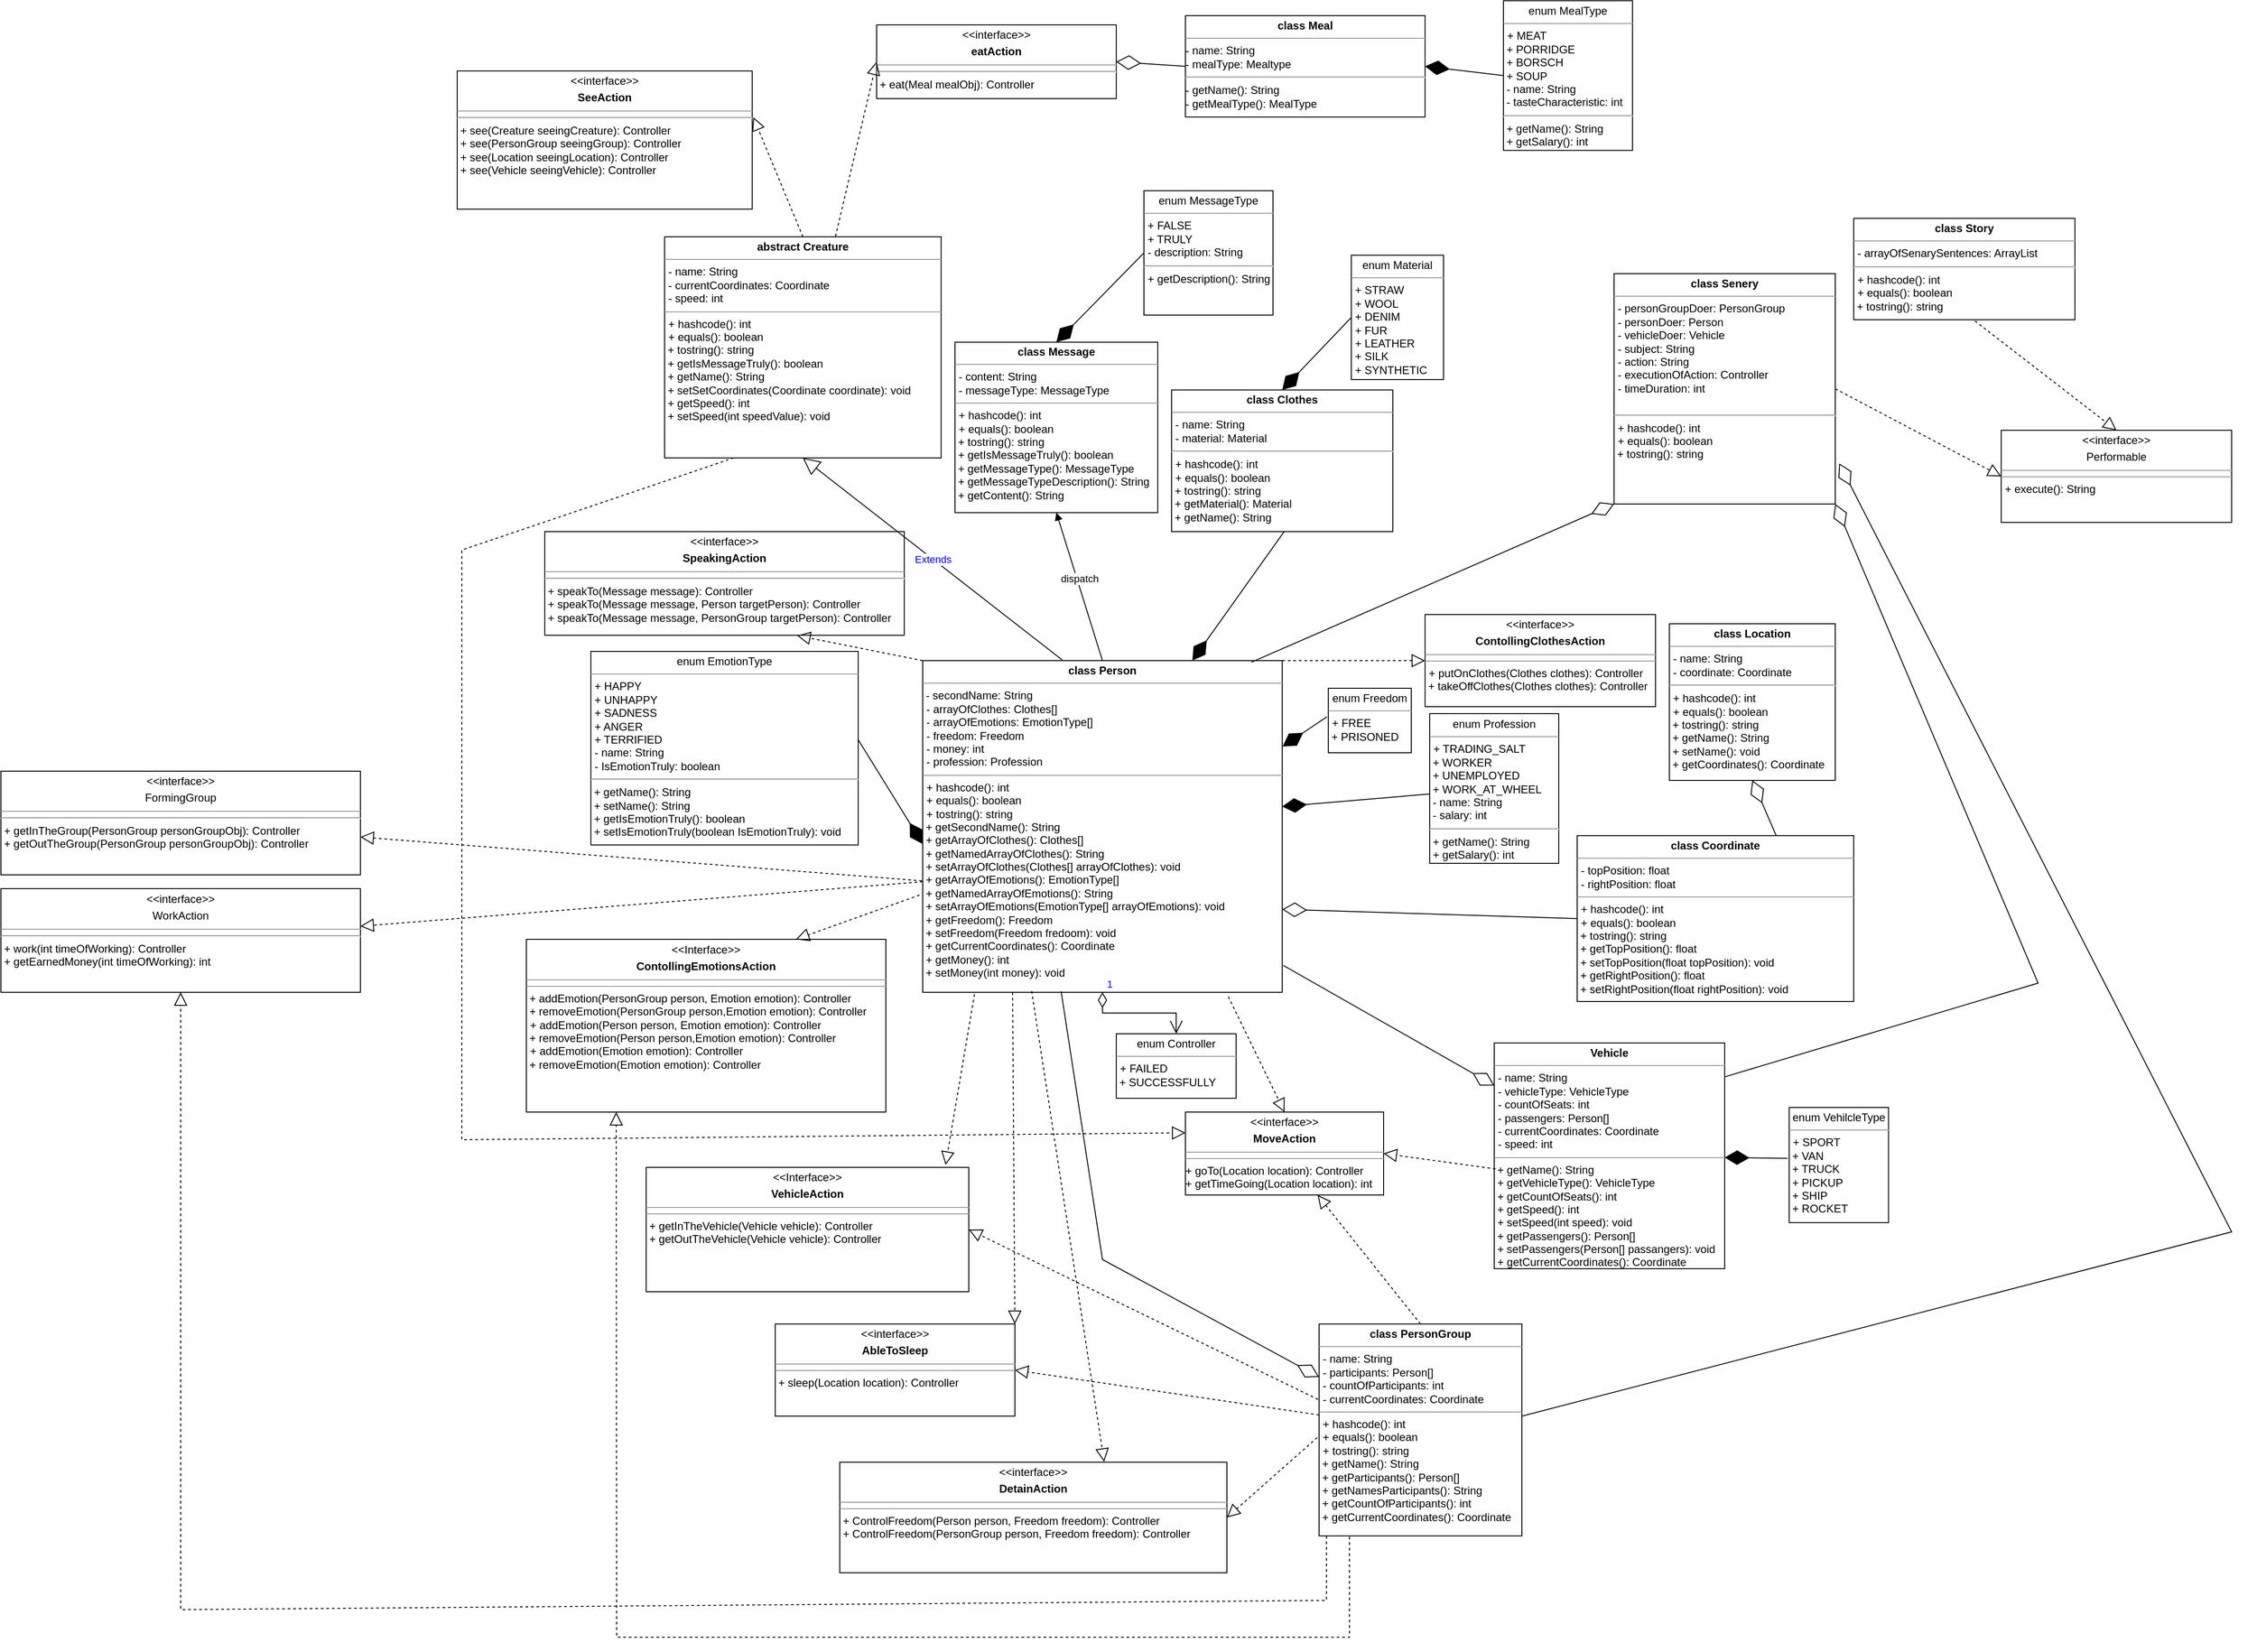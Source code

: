 <mxfile version="20.6.2" type="device"><diagram name="Page-1" id="c4acf3e9-155e-7222-9cf6-157b1a14988f"><mxGraphModel dx="4400" dy="3085" grid="1" gridSize="10" guides="1" tooltips="1" connect="1" arrows="1" fold="1" page="1" pageScale="1" pageWidth="850" pageHeight="1100" background="none" math="0" shadow="0"><root><mxCell id="0"/><mxCell id="1" parent="0"/><mxCell id="kQE-O4UI9oqW06MN7j-c-2" value="&lt;p style=&quot;margin:0px;margin-top:4px;text-align:center;&quot;&gt;&lt;b&gt;class Person&lt;/b&gt;&lt;/p&gt;&lt;hr size=&quot;1&quot;&gt;&amp;nbsp;- secondName: String&lt;p style=&quot;margin:0px;margin-left:4px;&quot;&gt;- arrayOfClothes: Clothes[]&lt;/p&gt;&lt;p style=&quot;margin:0px;margin-left:4px;&quot;&gt;- arrayOfEmotions: EmotionType[]&lt;/p&gt;&lt;p style=&quot;margin:0px;margin-left:4px;&quot;&gt;- freedom: Freedom&lt;/p&gt;&lt;p style=&quot;margin:0px;margin-left:4px;&quot;&gt;- money: int &lt;br&gt;&lt;/p&gt;&lt;p style=&quot;margin:0px;margin-left:4px;&quot;&gt;- profession: Profession&lt;br&gt;&lt;/p&gt;&lt;hr size=&quot;1&quot;&gt;&lt;p style=&quot;margin:0px;margin-left:4px;&quot;&gt;+ hashcode(): int&lt;/p&gt;&lt;p style=&quot;margin:0px;margin-left:4px;&quot;&gt;+ equals(): boolean&lt;/p&gt;&lt;p style=&quot;margin:0px;margin-left:4px;&quot;&gt;+ tostring(): string&lt;/p&gt;&lt;div&gt; &lt;/div&gt;&lt;div&gt;&lt;div&gt;&lt;div&gt;&lt;div&gt;&amp;nbsp;+ getSecondName(): String&lt;/div&gt;&lt;div&gt;&lt;div&gt;&lt;div&gt;&amp;nbsp;+ getArrayOfClothes(): Clothes[]&lt;/div&gt;&lt;div&gt;&lt;div&gt;&amp;nbsp;+ getNamedArrayOfClothes(): String&lt;br&gt;&lt;/div&gt;&lt;/div&gt;&lt;div&gt;&amp;nbsp;+ setArrayOfClothes(Clothes[] arrayOfClothes): void&lt;/div&gt;&lt;div&gt;&amp;nbsp;+ getArrayOfEmotions(): EmotionType[]&lt;/div&gt;&lt;div&gt;&amp;nbsp;+ getNamedArrayOfEmotions(): String&lt;div&gt;&amp;nbsp;+ setArrayOfEmotions(EmotionType[] arrayOfEmotions): void&lt;br&gt;&lt;div&gt;&amp;nbsp;+ getFreedom(): Freedom&lt;br&gt;&lt;div&gt;&amp;nbsp;+ setFreedom(Freedom fredoom): void&lt;/div&gt;&lt;div&gt;&amp;nbsp;+ getCurrentCoordinates(): Coordinate&lt;/div&gt;&lt;div&gt;&amp;nbsp;+ getMoney(): int&lt;/div&gt;&lt;div&gt;&amp;nbsp;+ setMoney(int money): void&lt;br&gt;&lt;/div&gt;&lt;/div&gt;&lt;/div&gt;&lt;/div&gt;&lt;/div&gt;&lt;/div&gt;&lt;/div&gt;&lt;/div&gt;&lt;/div&gt;&lt;p style=&quot;margin:0px;margin-left:4px;&quot;&gt;&lt;/p&gt;" style="verticalAlign=top;align=left;overflow=fill;fontSize=12;fontFamily=Helvetica;html=1;rounded=0;shadow=0;comic=0;labelBackgroundColor=none;strokeWidth=1;" parent="1" vertex="1"><mxGeometry x="170" y="110" width="390" height="360" as="geometry"/></mxCell><mxCell id="kQE-O4UI9oqW06MN7j-c-36" value="&lt;p style=&quot;margin:0px;margin-top:4px;text-align:center;&quot;&gt;&lt;b&gt;class Location&lt;/b&gt;&lt;br&gt;&lt;/p&gt;&lt;hr size=&quot;1&quot;&gt;&lt;p style=&quot;margin:0px;margin-left:4px;&quot;&gt;- name: String&lt;/p&gt;&lt;p style=&quot;margin:0px;margin-left:4px;&quot;&gt;- coordinate: Coordinate&lt;/p&gt;&lt;hr&gt;&lt;p style=&quot;margin:0px;margin-left:4px;&quot;&gt;+ hashcode(): int&lt;/p&gt;&lt;p style=&quot;margin:0px;margin-left:4px;&quot;&gt;+ equals(): boolean&lt;/p&gt;&lt;div&gt;&amp;nbsp;+ tostring(): string&lt;/div&gt;&lt;div&gt;&lt;div&gt;&amp;nbsp;+ getName(): String&lt;/div&gt;&lt;div&gt;&amp;nbsp;+ setName(): void&lt;br&gt;&lt;/div&gt;&lt;/div&gt;&lt;div&gt;&amp;nbsp;+ getCoordinates(): Coordinate&lt;br&gt;&lt;div&gt;&lt;br&gt;&lt;/div&gt;&lt;/div&gt;&lt;p style=&quot;margin:0px;margin-left:4px;&quot;&gt;&lt;/p&gt;" style="verticalAlign=top;align=left;overflow=fill;fontSize=12;fontFamily=Helvetica;html=1;rounded=0;shadow=0;comic=0;labelBackgroundColor=none;strokeWidth=1;" parent="1" vertex="1"><mxGeometry x="980" y="70" width="180" height="170" as="geometry"/></mxCell><mxCell id="kQE-O4UI9oqW06MN7j-c-38" value="&lt;p style=&quot;margin:0px;margin-top:4px;text-align:center;&quot;&gt;enum EmotionType&lt;br&gt;&lt;/p&gt;&lt;hr size=&quot;1&quot;&gt;&lt;p style=&quot;margin:0px;margin-left:4px;&quot;&gt;+ HAPPY&lt;/p&gt;&lt;p style=&quot;margin:0px;margin-left:4px;&quot;&gt;+ UNHAPPY&lt;/p&gt;&lt;p style=&quot;margin:0px;margin-left:4px;&quot;&gt;+ SADNESS&lt;/p&gt;&lt;p style=&quot;margin:0px;margin-left:4px;&quot;&gt;+ ANGER&lt;/p&gt;&lt;p style=&quot;margin:0px;margin-left:4px;&quot;&gt;+ TERRIFIED&lt;/p&gt;&lt;p style=&quot;margin:0px;margin-left:4px;&quot;&gt;- name: String&lt;/p&gt;&lt;p style=&quot;margin:0px;margin-left:4px;&quot;&gt;- IsEmotionTruly: boolean&lt;/p&gt;&lt;hr&gt;&amp;nbsp;+ getName(): String&lt;div&gt;&lt;div&gt;&amp;nbsp;+ setName(): String&lt;br&gt;&lt;/div&gt;&lt;/div&gt;&lt;div&gt;&lt;div&gt;&amp;nbsp;+ getIsEmotionTruly(): boolean&lt;div&gt;&lt;div&gt;&amp;nbsp;+ setIsEmotionTruly(boolean IsEmotionTruly): void&lt;/div&gt;&lt;/div&gt;&lt;/div&gt;&lt;/div&gt;&lt;p style=&quot;margin:0px;margin-left:4px;&quot;&gt;&lt;/p&gt;&lt;p style=&quot;margin:0px;margin-left:4px;&quot;&gt;&lt;/p&gt;" style="verticalAlign=top;align=left;overflow=fill;fontSize=12;fontFamily=Helvetica;html=1;rounded=0;shadow=0;comic=0;labelBackgroundColor=none;strokeWidth=1;" parent="1" vertex="1"><mxGeometry x="-190" y="100" width="290" height="210.1" as="geometry"/></mxCell><mxCell id="kQE-O4UI9oqW06MN7j-c-45" value="&lt;p style=&quot;margin:0px;margin-top:4px;text-align:center;&quot;&gt;&lt;b&gt;class Clothes&lt;/b&gt;&lt;br&gt;&lt;/p&gt;&lt;hr size=&quot;1&quot;&gt;&lt;p style=&quot;margin:0px;margin-left:4px;&quot;&gt;- name: String&lt;/p&gt;&lt;p style=&quot;margin:0px;margin-left:4px;&quot;&gt;- material: Material&lt;/p&gt;&lt;hr&gt;&lt;p style=&quot;margin:0px;margin-left:4px;&quot;&gt;+ hashcode(): int&lt;/p&gt;&lt;p style=&quot;margin:0px;margin-left:4px;&quot;&gt;+ equals(): boolean &lt;br&gt;&lt;/p&gt;&lt;div&gt;&amp;nbsp;+ tostring(): string&lt;/div&gt;&lt;div&gt;&amp;nbsp;+ getMaterial(): Material&lt;/div&gt;&lt;div&gt;&amp;nbsp;+ getName(): String&lt;/div&gt;&lt;div&gt;&lt;br&gt;&lt;/div&gt;&lt;div&gt;&lt;br&gt;&lt;/div&gt;&lt;p style=&quot;margin:0px;margin-left:4px;&quot;&gt;&lt;/p&gt;" style="verticalAlign=top;align=left;overflow=fill;fontSize=12;fontFamily=Helvetica;html=1;rounded=0;shadow=0;comic=0;labelBackgroundColor=none;strokeWidth=1;" parent="1" vertex="1"><mxGeometry x="440" y="-183.75" width="240" height="153.75" as="geometry"/></mxCell><mxCell id="kQE-O4UI9oqW06MN7j-c-46" value="&lt;p style=&quot;margin:0px;margin-top:4px;text-align:center;&quot;&gt;enum Material&lt;br&gt;&lt;/p&gt;&lt;hr size=&quot;1&quot;&gt;&lt;p style=&quot;margin:0px;margin-left:4px;&quot;&gt;+ STRAW&lt;br&gt;&lt;/p&gt;&lt;p style=&quot;margin:0px;margin-left:4px;&quot;&gt;+ WOOL&lt;/p&gt;&lt;p style=&quot;margin:0px;margin-left:4px;&quot;&gt;+ DENIM&lt;/p&gt;&lt;p style=&quot;margin:0px;margin-left:4px;&quot;&gt;+ FUR&lt;/p&gt;&lt;p style=&quot;margin:0px;margin-left:4px;&quot;&gt;+ LEATHER&lt;/p&gt;&lt;p style=&quot;margin:0px;margin-left:4px;&quot;&gt;+ SILK&lt;/p&gt;&lt;p style=&quot;margin:0px;margin-left:4px;&quot;&gt;+ SYNTHETIC&lt;br&gt;&lt;/p&gt;" style="verticalAlign=top;align=left;overflow=fill;fontSize=12;fontFamily=Helvetica;html=1;rounded=0;shadow=0;comic=0;labelBackgroundColor=none;strokeWidth=1;" parent="1" vertex="1"><mxGeometry x="635" y="-330" width="100" height="135" as="geometry"/></mxCell><mxCell id="-y0kQxp14m1pDxqQQuBd-3" value="&lt;p style=&quot;margin:0px;margin-top:4px;text-align:center;&quot;&gt;&amp;lt;&amp;lt;interface&amp;gt;&amp;gt;&lt;/p&gt;&lt;p style=&quot;margin:0px;margin-top:4px;text-align:center;&quot;&gt;&lt;b&gt;ContollingClothesAction&lt;/b&gt;&lt;br&gt;&lt;/p&gt;&lt;hr size=&quot;1&quot;&gt;&lt;hr size=&quot;1&quot;&gt;&lt;p style=&quot;margin:0px;margin-left:4px;&quot;&gt;+ putOnClothes(Clothes clothes): Controller&lt;/p&gt;&amp;nbsp;+ takeOffClothes(Clothes clothes): Controller&lt;p style=&quot;margin:0px;margin-left:4px;&quot;&gt;&lt;/p&gt;" style="verticalAlign=top;align=left;overflow=fill;fontSize=12;fontFamily=Helvetica;html=1;rounded=0;shadow=0;comic=0;labelBackgroundColor=none;strokeWidth=1;" parent="1" vertex="1"><mxGeometry x="715" y="60" width="250" height="100" as="geometry"/></mxCell><mxCell id="-y0kQxp14m1pDxqQQuBd-5" value="&lt;p style=&quot;margin:0px;margin-top:4px;text-align:center;&quot;&gt;&amp;lt;&amp;lt;Interface&amp;gt;&amp;gt;&lt;/p&gt;&lt;p style=&quot;margin:0px;margin-top:4px;text-align:center;&quot;&gt;&lt;b&gt;ContollingEmotionsAction&lt;/b&gt;&lt;br&gt;&lt;/p&gt;&lt;hr size=&quot;1&quot;&gt;&lt;hr size=&quot;1&quot;&gt;&lt;div&gt;&amp;nbsp;+ addEmotion(PersonGroup person, Emotion emotion): Controller&lt;/div&gt;&lt;div&gt;&amp;nbsp;+ removeEmotion(PersonGroup person,Emotion emotion): Controller&lt;/div&gt;&lt;p style=&quot;margin:0px;margin-left:4px;&quot;&gt;&lt;/p&gt;&lt;p style=&quot;margin:0px;margin-left:4px;&quot;&gt;+ addEmotion(Person person, Emotion emotion): Controller&lt;/p&gt;&lt;div&gt;&amp;nbsp;+ removeEmotion(Person person,Emotion emotion): Controller&lt;/div&gt;&lt;p style=&quot;margin:0px;margin-left:4px;&quot;&gt;&lt;/p&gt;&lt;p style=&quot;margin:0px;margin-left:4px;&quot;&gt;+ addEmotion(Emotion emotion): Controller&lt;/p&gt;&lt;div&gt;&amp;nbsp;+ removeEmotion(Emotion emotion): Controller&lt;/div&gt;&lt;p style=&quot;margin:0px;margin-left:4px;&quot;&gt;&lt;br&gt;&lt;/p&gt;" style="verticalAlign=top;align=left;overflow=fill;fontSize=12;fontFamily=Helvetica;html=1;rounded=0;shadow=0;comic=0;labelBackgroundColor=none;strokeWidth=1;" parent="1" vertex="1"><mxGeometry x="-260" y="412.5" width="390" height="187.5" as="geometry"/></mxCell><mxCell id="-y0kQxp14m1pDxqQQuBd-12" value="&lt;p style=&quot;margin:0px;margin-top:4px;text-align:center;&quot;&gt;&lt;b&gt;class Coordinate&lt;/b&gt;&lt;br&gt;&lt;/p&gt;&lt;hr size=&quot;1&quot;&gt;&lt;p style=&quot;margin:0px;margin-left:4px;&quot;&gt;- topPosition: float&lt;/p&gt;&lt;p style=&quot;margin:0px;margin-left:4px;&quot;&gt;- rightPosition: float&lt;br&gt;&lt;/p&gt;&lt;hr size=&quot;1&quot;&gt;&lt;div&gt;&lt;p style=&quot;margin:0px;margin-left:4px;&quot;&gt;+ hashcode(): int&lt;/p&gt;&lt;p style=&quot;margin:0px;margin-left:4px;&quot;&gt;+ equals(): boolean &lt;br&gt;&lt;/p&gt;&amp;nbsp;+ tostring(): string &lt;br&gt;&lt;/div&gt;&lt;div&gt;&amp;nbsp;+ getTopPosition(): float&lt;br&gt;&lt;div&gt;&amp;nbsp;+ setTopPosition(float topPosition): void&lt;/div&gt;&lt;div&gt;&amp;nbsp;+ getRightPosition(): float&lt;br&gt;&lt;div&gt;&amp;nbsp;+ setRightPosition(float rightPosition): void&lt;/div&gt;&lt;/div&gt;&lt;/div&gt;&lt;p style=&quot;margin:0px;margin-left:4px;&quot;&gt;&lt;/p&gt;&lt;p style=&quot;margin:0px;margin-left:4px;&quot;&gt;&lt;br&gt;&lt;/p&gt;" style="verticalAlign=top;align=left;overflow=fill;fontSize=12;fontFamily=Helvetica;html=1;rounded=0;shadow=0;comic=0;labelBackgroundColor=none;strokeWidth=1;" parent="1" vertex="1"><mxGeometry x="880" y="300" width="300" height="180" as="geometry"/></mxCell><mxCell id="-y0kQxp14m1pDxqQQuBd-14" value="" style="endArrow=diamondThin;endFill=0;endSize=24;html=1;rounded=0;entryX=0.5;entryY=1;entryDx=0;entryDy=0;exitX=0.72;exitY=0.001;exitDx=0;exitDy=0;exitPerimeter=0;" parent="1" source="-y0kQxp14m1pDxqQQuBd-12" target="kQE-O4UI9oqW06MN7j-c-36" edge="1"><mxGeometry width="160" relative="1" as="geometry"><mxPoint x="790" y="1060" as="sourcePoint"/><mxPoint x="750" y="890" as="targetPoint"/><Array as="points"/></mxGeometry></mxCell><mxCell id="-y0kQxp14m1pDxqQQuBd-17" value="" style="endArrow=diamondThin;endFill=1;endSize=24;html=1;rounded=0;entryX=0;entryY=0.553;entryDx=0;entryDy=0;entryPerimeter=0;exitX=0.999;exitY=0.454;exitDx=0;exitDy=0;exitPerimeter=0;" parent="1" source="kQE-O4UI9oqW06MN7j-c-38" target="kQE-O4UI9oqW06MN7j-c-2" edge="1"><mxGeometry width="160" relative="1" as="geometry"><mxPoint x="220" y="548" as="sourcePoint"/><mxPoint x="280" y="555" as="targetPoint"/><Array as="points"/></mxGeometry></mxCell><mxCell id="-y0kQxp14m1pDxqQQuBd-20" value="" style="endArrow=diamondThin;endFill=0;endSize=24;html=1;rounded=0;exitX=0;exitY=0.5;exitDx=0;exitDy=0;entryX=1;entryY=0.75;entryDx=0;entryDy=0;" parent="1" source="-y0kQxp14m1pDxqQQuBd-12" target="kQE-O4UI9oqW06MN7j-c-2" edge="1"><mxGeometry width="160" relative="1" as="geometry"><mxPoint x="810" y="1050" as="sourcePoint"/><mxPoint x="540" y="628" as="targetPoint"/><Array as="points"/></mxGeometry></mxCell><mxCell id="-y0kQxp14m1pDxqQQuBd-25" value="" style="endArrow=block;dashed=1;endFill=0;endSize=12;html=1;rounded=0;exitX=-0.009;exitY=0.707;exitDx=0;exitDy=0;entryX=0.75;entryY=0;entryDx=0;entryDy=0;exitPerimeter=0;" parent="1" source="kQE-O4UI9oqW06MN7j-c-2" target="-y0kQxp14m1pDxqQQuBd-5" edge="1"><mxGeometry width="160" relative="1" as="geometry"><mxPoint x="200" y="725" as="sourcePoint"/><mxPoint x="360" y="725" as="targetPoint"/></mxGeometry></mxCell><mxCell id="-y0kQxp14m1pDxqQQuBd-29" value="" style="endArrow=block;dashed=1;endFill=0;endSize=12;html=1;rounded=0;entryX=0;entryY=0.5;entryDx=0;entryDy=0;startArrow=none;exitX=1;exitY=0;exitDx=0;exitDy=0;" parent="1" source="kQE-O4UI9oqW06MN7j-c-2" target="-y0kQxp14m1pDxqQQuBd-3" edge="1"><mxGeometry width="160" relative="1" as="geometry"><mxPoint x="670" y="525.813" as="sourcePoint"/><mxPoint x="640" y="456" as="targetPoint"/></mxGeometry></mxCell><mxCell id="-y0kQxp14m1pDxqQQuBd-34" value="" style="endArrow=diamondThin;endFill=1;endSize=24;html=1;rounded=0;entryX=0.75;entryY=0;entryDx=0;entryDy=0;exitX=0.51;exitY=0.997;exitDx=0;exitDy=0;exitPerimeter=0;" parent="1" source="kQE-O4UI9oqW06MN7j-c-45" target="kQE-O4UI9oqW06MN7j-c-2" edge="1"><mxGeometry width="160" relative="1" as="geometry"><mxPoint x="421" y="65.005" as="sourcePoint"/><mxPoint x="481.98" y="89.171" as="targetPoint"/></mxGeometry></mxCell><mxCell id="-y0kQxp14m1pDxqQQuBd-45" value="&lt;p style=&quot;margin:0px;margin-top:4px;text-align:center;&quot;&gt;&lt;b&gt;class PersonGroup&lt;/b&gt;&lt;/p&gt;&lt;hr size=&quot;1&quot;&gt;&lt;p style=&quot;margin:0px;margin-left:4px;&quot;&gt;- name: String&lt;/p&gt;&lt;p style=&quot;margin:0px;margin-left:4px;&quot;&gt;- participants: Person[]&lt;/p&gt;&lt;p style=&quot;margin:0px;margin-left:4px;&quot;&gt;- countOfParticipants: int&lt;/p&gt;&lt;p style=&quot;margin:0px;margin-left:4px;&quot;&gt;- currentCoordinates: Coordinate&lt;/p&gt;&lt;p style=&quot;margin:0px;margin-left:4px;&quot;&gt;&lt;/p&gt;&lt;hr size=&quot;1&quot;&gt;&lt;p style=&quot;margin:0px;margin-left:4px;&quot;&gt;+ hashcode(): int&lt;/p&gt;&lt;p style=&quot;margin:0px;margin-left:4px;&quot;&gt;+ equals(): boolean&lt;/p&gt;&lt;p style=&quot;margin:0px;margin-left:4px;&quot;&gt;+ tostring(): string&lt;/p&gt;&lt;div&gt;&amp;nbsp;+ getName(): String&lt;/div&gt;&lt;div&gt;&lt;div&gt;&amp;nbsp;+ getParticipants(): Person[]&lt;/div&gt;&lt;div&gt;&amp;nbsp;+ getNamesParticipants(): String&lt;br&gt;&lt;/div&gt;&lt;/div&gt;&lt;div&gt;&amp;nbsp;+ getCountOfParticipants(): int&lt;br&gt;&lt;/div&gt;&lt;div&gt;&amp;nbsp;+ getCurrentCoordinates(): Coordinate&lt;br&gt;&lt;/div&gt;&lt;p style=&quot;margin:0px;margin-left:4px;&quot;&gt;&lt;/p&gt;" style="verticalAlign=top;align=left;overflow=fill;fontSize=12;fontFamily=Helvetica;html=1;rounded=0;shadow=0;comic=0;labelBackgroundColor=none;strokeWidth=1;" parent="1" vertex="1"><mxGeometry x="600" y="830" width="220" height="230" as="geometry"/></mxCell><mxCell id="-y0kQxp14m1pDxqQQuBd-66" value="&lt;p style=&quot;margin:0px;margin-top:4px;text-align:center;&quot;&gt;&amp;lt;&amp;lt;interface&amp;gt;&amp;gt;&lt;/p&gt;&lt;p style=&quot;margin:0px;margin-top:4px;text-align:center;&quot;&gt;&lt;b&gt;SpeakingAction&lt;/b&gt;&lt;br&gt;&lt;/p&gt;&lt;hr size=&quot;1&quot;&gt;&lt;hr&gt;&lt;div&gt;&amp;nbsp;+ speakTo(Message message): Controller&lt;br&gt;&lt;/div&gt;&lt;div&gt;&lt;div&gt;&amp;nbsp;+ speakTo(Message message, Person targetPerson): Controller&lt;/div&gt;&lt;div&gt;&lt;div&gt;&amp;nbsp;+ speakTo(Message message, PersonGroup targetPerson): Controller&lt;/div&gt;&lt;/div&gt;&lt;/div&gt;&lt;div&gt;&amp;nbsp;&lt;/div&gt;" style="verticalAlign=top;align=left;overflow=fill;fontSize=12;fontFamily=Helvetica;html=1;rounded=0;shadow=0;comic=0;labelBackgroundColor=none;strokeWidth=1;" parent="1" vertex="1"><mxGeometry x="-240" y="-30" width="390" height="112.5" as="geometry"/></mxCell><mxCell id="-y0kQxp14m1pDxqQQuBd-67" value="&lt;p style=&quot;margin:0px;margin-top:4px;text-align:center;&quot;&gt;&lt;b&gt;class Message&lt;/b&gt;&lt;br&gt;&lt;/p&gt;&lt;hr size=&quot;1&quot;&gt;&lt;p style=&quot;margin:0px;margin-left:4px;&quot;&gt;- content: String&lt;br&gt;&lt;/p&gt;&lt;p style=&quot;margin:0px;margin-left:4px;&quot;&gt;- messageType: MessageType&lt;/p&gt;&lt;hr size=&quot;1&quot;&gt;&lt;div&gt;&lt;p style=&quot;margin:0px;margin-left:4px;&quot;&gt;+ hashcode(): int&lt;/p&gt;&lt;p style=&quot;margin:0px;margin-left:4px;&quot;&gt;+ equals(): boolean&lt;/p&gt;&amp;nbsp;+ tostring(): string&lt;/div&gt;&lt;div&gt;&amp;nbsp;+ getIsMessageTruly(): boolean&lt;/div&gt;&lt;div&gt;&lt;div&gt;&amp;nbsp;+ getMessageType(): MessageType&lt;/div&gt;&lt;div&gt;&amp;nbsp;+ getMessageTypeDescription(): String&lt;br&gt;&lt;/div&gt;&lt;/div&gt;&lt;div&gt;&amp;nbsp;+ getContent(): String&lt;/div&gt;&lt;p style=&quot;margin:0px;margin-left:4px;&quot;&gt;&lt;/p&gt;&lt;p style=&quot;margin:0px;margin-left:4px;&quot;&gt;&lt;br&gt;&lt;/p&gt;" style="verticalAlign=top;align=left;overflow=fill;fontSize=12;fontFamily=Helvetica;html=1;rounded=0;shadow=0;comic=0;labelBackgroundColor=none;strokeWidth=1;" parent="1" vertex="1"><mxGeometry x="205" y="-235.62" width="220" height="185" as="geometry"/></mxCell><mxCell id="-y0kQxp14m1pDxqQQuBd-69" value="" style="endArrow=block;dashed=1;endFill=0;endSize=12;html=1;rounded=0;entryX=0.702;entryY=1.003;entryDx=0;entryDy=0;startArrow=none;exitX=0;exitY=0;exitDx=0;exitDy=0;entryPerimeter=0;" parent="1" source="kQE-O4UI9oqW06MN7j-c-2" target="-y0kQxp14m1pDxqQQuBd-66" edge="1"><mxGeometry width="160" relative="1" as="geometry"><mxPoint x="313.23" y="84.116" as="sourcePoint"/><mxPoint x="488.62" y="106.37" as="targetPoint"/></mxGeometry></mxCell><mxCell id="-y0kQxp14m1pDxqQQuBd-70" value="&lt;p style=&quot;margin:0px;margin-top:4px;text-align:center;&quot;&gt;&amp;lt;&amp;lt;interface&amp;gt;&amp;gt;&lt;/p&gt;&lt;p style=&quot;margin:0px;margin-top:4px;text-align:center;&quot;&gt;&lt;b&gt;MoveAction&lt;/b&gt;&lt;br&gt;&lt;/p&gt;&lt;hr size=&quot;1&quot;&gt;&lt;hr size=&quot;1&quot;&gt;&lt;div&gt;+ goTo(Location location): Controller&lt;/div&gt;&lt;div&gt;+ getTimeGoing(Location location): int&lt;br&gt;&lt;/div&gt;" style="verticalAlign=top;align=left;overflow=fill;fontSize=12;fontFamily=Helvetica;html=1;rounded=0;shadow=0;comic=0;labelBackgroundColor=none;strokeWidth=1;" parent="1" vertex="1"><mxGeometry x="455" y="600" width="215" height="90" as="geometry"/></mxCell><mxCell id="-y0kQxp14m1pDxqQQuBd-71" value="" style="endArrow=block;dashed=1;endFill=0;endSize=12;html=1;rounded=0;startArrow=none;entryX=0.5;entryY=0;entryDx=0;entryDy=0;exitX=0.85;exitY=1.013;exitDx=0;exitDy=0;exitPerimeter=0;" parent="1" source="kQE-O4UI9oqW06MN7j-c-2" target="-y0kQxp14m1pDxqQQuBd-70" edge="1"><mxGeometry width="160" relative="1" as="geometry"><mxPoint x="499" y="651" as="sourcePoint"/><mxPoint x="480" y="655.1" as="targetPoint"/></mxGeometry></mxCell><mxCell id="-y0kQxp14m1pDxqQQuBd-73" value="dispatch" style="html=1;verticalAlign=bottom;endArrow=block;rounded=0;fontColor=#000000;exitX=0.5;exitY=0;exitDx=0;exitDy=0;entryX=0.5;entryY=1;entryDx=0;entryDy=0;" parent="1" source="kQE-O4UI9oqW06MN7j-c-2" target="-y0kQxp14m1pDxqQQuBd-67" edge="1"><mxGeometry width="80" relative="1" as="geometry"><mxPoint x="411.51" y="82.01" as="sourcePoint"/><mxPoint x="350" y="-120" as="targetPoint"/></mxGeometry></mxCell><mxCell id="-y0kQxp14m1pDxqQQuBd-74" value="&lt;p style=&quot;margin:0px;margin-top:4px;text-align:center;&quot;&gt;&amp;lt;&amp;lt;interface&amp;gt;&amp;gt;&lt;/p&gt;&lt;p style=&quot;margin:0px;margin-top:4px;text-align:center;&quot;&gt;&lt;b&gt;AbleToSleep&lt;/b&gt;&lt;br&gt;&lt;/p&gt;&lt;hr size=&quot;1&quot;&gt;&lt;hr size=&quot;1&quot;&gt;&amp;nbsp;+ sleep(Location location): Controller&lt;br&gt;&lt;p style=&quot;margin:0px;margin-left:4px;&quot;&gt;&lt;/p&gt;" style="verticalAlign=top;align=left;overflow=fill;fontSize=12;fontFamily=Helvetica;html=1;rounded=0;shadow=0;comic=0;labelBackgroundColor=none;strokeWidth=1;" parent="1" vertex="1"><mxGeometry x="10" y="830" width="260" height="100" as="geometry"/></mxCell><mxCell id="-y0kQxp14m1pDxqQQuBd-75" value="" style="endArrow=block;dashed=1;endFill=0;endSize=12;html=1;rounded=0;startArrow=none;exitX=0.25;exitY=1;exitDx=0;exitDy=0;entryX=1;entryY=0;entryDx=0;entryDy=0;" parent="1" source="kQE-O4UI9oqW06MN7j-c-2" target="-y0kQxp14m1pDxqQQuBd-74" edge="1"><mxGeometry width="160" relative="1" as="geometry"><mxPoint x="340" y="650" as="sourcePoint"/><mxPoint x="341" y="749" as="targetPoint"/></mxGeometry></mxCell><mxCell id="-y0kQxp14m1pDxqQQuBd-77" value="" style="endArrow=block;dashed=1;endFill=0;endSize=12;html=1;rounded=0;startArrow=none;exitX=0.5;exitY=0;exitDx=0;exitDy=0;" parent="1" source="-y0kQxp14m1pDxqQQuBd-45" target="-y0kQxp14m1pDxqQQuBd-70" edge="1"><mxGeometry width="160" relative="1" as="geometry"><mxPoint x="757.5" y="886.396" as="sourcePoint"/><mxPoint x="500" y="850" as="targetPoint"/></mxGeometry></mxCell><mxCell id="-y0kQxp14m1pDxqQQuBd-79" value="&lt;p style=&quot;margin:0px;margin-top:4px;text-align:center;&quot;&gt;&amp;lt;&amp;lt;interface&amp;gt;&amp;gt;&lt;/p&gt;&lt;p style=&quot;margin:0px;margin-top:4px;text-align:center;&quot;&gt;&lt;b&gt;DetainAction&lt;span style=&quot;&quot;&gt;&#9;&lt;/span&gt;&lt;/b&gt;&lt;br&gt;&lt;/p&gt;&lt;hr size=&quot;1&quot;&gt;&lt;hr size=&quot;1&quot;&gt;&lt;div&gt;&amp;nbsp;+ ControlFreedom(Person person, Freedom freedom): Controller&lt;/div&gt;&lt;div&gt;&amp;nbsp;+ ControlFreedom(PersonGroup person, Freedom freedom): Controller&lt;/div&gt;&lt;br&gt;&lt;p style=&quot;margin:0px;margin-left:4px;&quot;&gt;&lt;/p&gt;" style="verticalAlign=top;align=left;overflow=fill;fontSize=12;fontFamily=Helvetica;html=1;rounded=0;shadow=0;comic=0;labelBackgroundColor=none;strokeWidth=1;" parent="1" vertex="1"><mxGeometry x="80" y="980" width="420" height="120" as="geometry"/></mxCell><mxCell id="-y0kQxp14m1pDxqQQuBd-80" value="" style="endArrow=block;dashed=1;endFill=0;endSize=12;html=1;rounded=0;startArrow=none;entryX=1;entryY=0.5;entryDx=0;entryDy=0;exitX=-0.009;exitY=0.536;exitDx=0;exitDy=0;exitPerimeter=0;" parent="1" source="-y0kQxp14m1pDxqQQuBd-45" target="-y0kQxp14m1pDxqQQuBd-79" edge="1"><mxGeometry width="160" relative="1" as="geometry"><mxPoint x="657.5" y="996.396" as="sourcePoint"/><mxPoint x="400" y="960" as="targetPoint"/></mxGeometry></mxCell><mxCell id="-y0kQxp14m1pDxqQQuBd-81" value="&lt;p style=&quot;margin:0px;margin-top:4px;text-align:center;&quot;&gt;enum Freedom&lt;br&gt;&lt;/p&gt;&lt;hr size=&quot;1&quot;&gt;&lt;p style=&quot;margin:0px;margin-left:4px;&quot;&gt;+ FREE&lt;br&gt;&lt;/p&gt;&amp;nbsp;+ PRISONED" style="verticalAlign=top;align=left;overflow=fill;fontSize=12;fontFamily=Helvetica;html=1;rounded=0;shadow=0;comic=0;labelBackgroundColor=none;strokeWidth=1;" parent="1" vertex="1"><mxGeometry x="610" y="140" width="90" height="70" as="geometry"/></mxCell><mxCell id="-y0kQxp14m1pDxqQQuBd-82" value="" style="endArrow=diamondThin;endFill=1;endSize=24;html=1;rounded=0;entryX=1.001;entryY=0.259;entryDx=0;entryDy=0;entryPerimeter=0;exitX=-0.016;exitY=0.442;exitDx=0;exitDy=0;exitPerimeter=0;" parent="1" source="-y0kQxp14m1pDxqQQuBd-81" target="kQE-O4UI9oqW06MN7j-c-2" edge="1"><mxGeometry width="160" relative="1" as="geometry"><mxPoint x="232.04" y="549.755" as="sourcePoint"/><mxPoint x="279.19" y="554.08" as="targetPoint"/><Array as="points"/></mxGeometry></mxCell><mxCell id="-y0kQxp14m1pDxqQQuBd-83" value="" style="endArrow=block;dashed=1;endFill=0;endSize=12;html=1;rounded=0;startArrow=none;entryX=1;entryY=0.5;entryDx=0;entryDy=0;" parent="1" source="-y0kQxp14m1pDxqQQuBd-45" target="-y0kQxp14m1pDxqQQuBd-74" edge="1"><mxGeometry width="160" relative="1" as="geometry"><mxPoint x="435.767" y="889.998" as="sourcePoint"/><mxPoint x="380.0" y="914.22" as="targetPoint"/></mxGeometry></mxCell><mxCell id="-y0kQxp14m1pDxqQQuBd-97" value="&lt;p style=&quot;margin:0px;margin-top:4px;text-align:center;&quot;&gt;&lt;b&gt; Vehicle&lt;/b&gt;&lt;/p&gt;&lt;hr size=&quot;1&quot;&gt;&lt;p style=&quot;margin:0px;margin-left:4px;&quot;&gt;- name: String&lt;/p&gt;&lt;p style=&quot;margin:0px;margin-left:4px;&quot;&gt;- vehicleType: VehicleType&lt;/p&gt;&lt;p style=&quot;margin:0px;margin-left:4px;&quot;&gt;- countOfSeats: int&lt;/p&gt;&lt;p style=&quot;margin:0px;margin-left:4px;&quot;&gt;- passengers: Person[]&lt;/p&gt;&lt;p style=&quot;margin:0px;margin-left:4px;&quot;&gt;- currentCoordinates: Coordinate&lt;br&gt;&lt;/p&gt;&lt;p style=&quot;margin:0px;margin-left:4px;&quot;&gt;- speed: int&lt;/p&gt;&lt;p style=&quot;margin:0px;margin-left:4px;&quot;&gt;&lt;/p&gt;&lt;hr size=&quot;1&quot;&gt;&lt;div&gt;&lt;div&gt;&amp;nbsp;+ getName(): String&lt;/div&gt;&lt;div&gt;&amp;nbsp;+ getVehicleType(): VehicleType&lt;br&gt;&lt;div&gt;&amp;nbsp;+ getCountOfSeats(): int&lt;br&gt;&lt;div&gt;&amp;nbsp;+ getSpeed(): int&lt;br&gt;&lt;div&gt;&amp;nbsp;+ setSpeed(int speed): void&lt;/div&gt;&lt;/div&gt;&lt;/div&gt;&lt;/div&gt;&lt;div&gt;&amp;nbsp;+ getPassengers(): Person[]&lt;/div&gt;&lt;div&gt;&amp;nbsp;+ setPassengers(Person[] passangers): void&lt;br&gt;&lt;div&gt;&amp;nbsp;+ getCurrentCoordinates(): Coordinate&lt;br&gt;&lt;/div&gt;&lt;/div&gt;&lt;/div&gt;&lt;p style=&quot;margin:0px;margin-left:4px;&quot;&gt;&lt;/p&gt;&lt;p style=&quot;margin:0px;margin-left:4px;&quot;&gt;&lt;br&gt;&lt;/p&gt;" style="verticalAlign=top;align=left;overflow=fill;fontSize=12;fontFamily=Helvetica;html=1;rounded=0;shadow=0;comic=0;labelBackgroundColor=none;strokeWidth=1;" parent="1" vertex="1"><mxGeometry x="790" y="525" width="250" height="245" as="geometry"/></mxCell><mxCell id="-y0kQxp14m1pDxqQQuBd-98" value="&lt;p style=&quot;margin:0px;margin-top:4px;text-align:center;&quot;&gt;enum VehilcleType&lt;br&gt;&lt;/p&gt;&lt;hr size=&quot;1&quot;&gt;&lt;p style=&quot;margin:0px;margin-left:4px;&quot;&gt;+ SPORT&lt;br&gt;&lt;/p&gt;&lt;div&gt;&amp;nbsp;+ VAN&lt;/div&gt;&lt;div&gt;&amp;nbsp;+ TRUCK&lt;/div&gt;&lt;div&gt;&amp;nbsp;+ PICKUP&lt;/div&gt;&lt;div&gt;&amp;nbsp;+ SHIP&lt;/div&gt;&lt;div&gt;&amp;nbsp;+ ROCKET&lt;br&gt;&lt;/div&gt;" style="verticalAlign=top;align=left;overflow=fill;fontSize=12;fontFamily=Helvetica;html=1;rounded=0;shadow=0;comic=0;labelBackgroundColor=none;strokeWidth=1;" parent="1" vertex="1"><mxGeometry x="1110" y="595" width="107.77" height="125" as="geometry"/></mxCell><mxCell id="-y0kQxp14m1pDxqQQuBd-99" value="" style="endArrow=diamondThin;endFill=1;endSize=24;html=1;rounded=0;exitX=-0.016;exitY=0.442;exitDx=0;exitDy=0;exitPerimeter=0;" parent="1" source="-y0kQxp14m1pDxqQQuBd-98" target="-y0kQxp14m1pDxqQQuBd-97" edge="1"><mxGeometry width="160" relative="1" as="geometry"><mxPoint x="804.27" y="877.005" as="sourcePoint"/><mxPoint x="1130" y="890" as="targetPoint"/><Array as="points"/></mxGeometry></mxCell><mxCell id="-y0kQxp14m1pDxqQQuBd-102" value="" style="endArrow=block;dashed=1;endFill=0;endSize=12;html=1;rounded=0;startArrow=none;exitX=0.006;exitY=0.558;exitDx=0;exitDy=0;exitPerimeter=0;entryX=1;entryY=0.5;entryDx=0;entryDy=0;" parent="1" source="-y0kQxp14m1pDxqQQuBd-97" target="-y0kQxp14m1pDxqQQuBd-70" edge="1"><mxGeometry width="160" relative="1" as="geometry"><mxPoint x="850.5" y="926.16" as="sourcePoint"/><mxPoint x="750" y="899.999" as="targetPoint"/></mxGeometry></mxCell><mxCell id="-y0kQxp14m1pDxqQQuBd-111" value="" style="endArrow=block;dashed=1;endFill=0;endSize=12;html=1;rounded=0;startArrow=none;entryX=0.683;entryY=-0.004;entryDx=0;entryDy=0;entryPerimeter=0;exitX=0.303;exitY=0.996;exitDx=0;exitDy=0;exitPerimeter=0;" parent="1" source="kQE-O4UI9oqW06MN7j-c-2" target="-y0kQxp14m1pDxqQQuBd-79" edge="1"><mxGeometry width="160" relative="1" as="geometry"><mxPoint x="357.5" y="682.5" as="sourcePoint"/><mxPoint x="341.12" y="917.2" as="targetPoint"/></mxGeometry></mxCell><mxCell id="-y0kQxp14m1pDxqQQuBd-112" value="" style="endArrow=diamondThin;endFill=1;endSize=24;html=1;rounded=0;exitX=0;exitY=0.5;exitDx=0;exitDy=0;entryX=0.5;entryY=0;entryDx=0;entryDy=0;" parent="1" source="kQE-O4UI9oqW06MN7j-c-46" target="kQE-O4UI9oqW06MN7j-c-45" edge="1"><mxGeometry width="160" relative="1" as="geometry"><mxPoint x="730.02" y="-160.0" as="sourcePoint"/><mxPoint x="600" y="-111" as="targetPoint"/></mxGeometry></mxCell><mxCell id="-y0kQxp14m1pDxqQQuBd-117" value="&lt;p style=&quot;margin:0px;margin-top:4px;text-align:center;&quot;&gt;&amp;lt;&amp;lt;Interface&amp;gt;&amp;gt;&lt;/p&gt;&lt;p style=&quot;margin:0px;margin-top:4px;text-align:center;&quot;&gt;&lt;b&gt;VehicleAction&lt;/b&gt;&lt;br&gt;&lt;/p&gt;&lt;hr size=&quot;1&quot;&gt;&lt;hr size=&quot;1&quot;&gt;&lt;div&gt;&amp;nbsp;+ getInTheVehicle(Vehicle vehicle): Controller&lt;/div&gt;&lt;div&gt;&amp;nbsp;+ getOutTheVehicle(Vehicle vehicle): Controller&lt;br&gt;&lt;/div&gt;&lt;p style=&quot;margin:0px;margin-left:4px;&quot;&gt;&lt;/p&gt;&lt;p style=&quot;margin:0px;margin-left:4px;&quot;&gt;&lt;br&gt;&lt;/p&gt;" style="verticalAlign=top;align=left;overflow=fill;fontSize=12;fontFamily=Helvetica;html=1;rounded=0;shadow=0;comic=0;labelBackgroundColor=none;strokeWidth=1;" parent="1" vertex="1"><mxGeometry x="-130" y="660" width="350" height="135" as="geometry"/></mxCell><mxCell id="-y0kQxp14m1pDxqQQuBd-118" value="" style="endArrow=block;dashed=1;endFill=0;endSize=12;html=1;rounded=0;startArrow=none;exitX=0.144;exitY=1.006;exitDx=0;exitDy=0;exitPerimeter=0;entryX=0.928;entryY=-0.02;entryDx=0;entryDy=0;entryPerimeter=0;" parent="1" source="kQE-O4UI9oqW06MN7j-c-2" target="-y0kQxp14m1pDxqQQuBd-117" edge="1"><mxGeometry width="160" relative="1" as="geometry"><mxPoint x="137.5" y="240" as="sourcePoint"/><mxPoint x="140" y="670" as="targetPoint"/></mxGeometry></mxCell><mxCell id="-y0kQxp14m1pDxqQQuBd-121" value="&lt;p style=&quot;margin:0px;margin-top:4px;text-align:center;&quot;&gt;&lt;b&gt;abstract Creature&lt;/b&gt;&lt;br&gt;&lt;/p&gt;&lt;hr size=&quot;1&quot;&gt;&lt;p style=&quot;margin:0px;margin-left:4px;&quot;&gt;- name: String&lt;/p&gt;&lt;p style=&quot;margin:0px;margin-left:4px;&quot;&gt;- currentCoordinates: Coordinate&lt;/p&gt;&lt;p style=&quot;margin:0px;margin-left:4px;&quot;&gt;- speed: int&lt;span style=&quot;&quot;&gt;&#9;&lt;/span&gt;&lt;/p&gt;&lt;p style=&quot;margin:0px;margin-left:4px;&quot;&gt;&lt;/p&gt;&lt;hr size=&quot;1&quot;&gt;&lt;div&gt;&lt;p style=&quot;margin:0px;margin-left:4px;&quot;&gt;+ hashcode(): int&lt;/p&gt;&lt;p style=&quot;margin:0px;margin-left:4px;&quot;&gt;+ equals(): boolean&lt;/p&gt;&amp;nbsp;+ tostring(): string&lt;/div&gt;&lt;div&gt;&amp;nbsp;+ getIsMessageTruly(): boolean&lt;/div&gt;&lt;div&gt;&amp;nbsp;+ getName(): String&lt;/div&gt;&lt;div&gt;&amp;nbsp;+ setSetCoordinates(Coordinate coordinate): void&lt;/div&gt;&lt;p style=&quot;margin:0px;margin-left:4px;&quot;&gt;&lt;/p&gt;&lt;div&gt;&amp;nbsp;+ getSpeed(): int&lt;/div&gt;&lt;div&gt;&lt;div&gt;&amp;nbsp;+ setSpeed(int speedValue): void&lt;/div&gt;&lt;p style=&quot;margin:0px;margin-left:4px;&quot;&gt;&lt;/p&gt;&lt;/div&gt;&lt;p style=&quot;margin:0px;margin-left:4px;&quot;&gt;&lt;/p&gt;" style="verticalAlign=top;align=left;overflow=fill;fontSize=12;fontFamily=Helvetica;html=1;rounded=0;shadow=0;comic=0;labelBackgroundColor=none;strokeWidth=1;" parent="1" vertex="1"><mxGeometry x="-110" y="-350" width="300" height="240" as="geometry"/></mxCell><mxCell id="-y0kQxp14m1pDxqQQuBd-122" value="&lt;p style=&quot;margin:0px;margin-top:4px;text-align:center;&quot;&gt;&amp;lt;&amp;lt;interface&amp;gt;&amp;gt;&lt;/p&gt;&lt;p style=&quot;margin:0px;margin-top:4px;text-align:center;&quot;&gt;&lt;b&gt;SeeAction&lt;/b&gt;&lt;br&gt;&lt;/p&gt;&lt;hr size=&quot;1&quot;&gt;&lt;hr&gt;&lt;div&gt;&amp;nbsp;+ see(Creature seeingCreature): Controller&lt;/div&gt;&lt;div&gt;&amp;nbsp;+ see(PersonGroup seeingGroup): Controller&lt;/div&gt;&lt;div&gt;&lt;div&gt;&amp;nbsp;+ see(Location seeingLocation): Controller&lt;/div&gt;&amp;nbsp;+ see(Vehicle seeingVehicle): Controller&lt;/div&gt;" style="verticalAlign=top;align=left;overflow=fill;fontSize=12;fontFamily=Helvetica;html=1;rounded=0;shadow=0;comic=0;labelBackgroundColor=none;strokeWidth=1;" parent="1" vertex="1"><mxGeometry x="-335" y="-530" width="320" height="150" as="geometry"/></mxCell><mxCell id="-y0kQxp14m1pDxqQQuBd-124" value="" style="endArrow=block;dashed=1;endFill=0;endSize=12;html=1;rounded=0;entryX=1.004;entryY=0.335;entryDx=0;entryDy=0;startArrow=none;exitX=0.5;exitY=0;exitDx=0;exitDy=0;entryPerimeter=0;" parent="1" source="-y0kQxp14m1pDxqQQuBd-121" target="-y0kQxp14m1pDxqQQuBd-122" edge="1"><mxGeometry width="160" relative="1" as="geometry"><mxPoint x="310" y="-242.5" as="sourcePoint"/><mxPoint x="-80" y="-370" as="targetPoint"/></mxGeometry></mxCell><mxCell id="-y0kQxp14m1pDxqQQuBd-125" value="Extends" style="endArrow=block;endSize=16;endFill=0;html=1;rounded=0;fontColor=#0000FF;entryX=0.5;entryY=1;entryDx=0;entryDy=0;exitX=0.388;exitY=-0.002;exitDx=0;exitDy=0;exitPerimeter=0;" parent="1" source="kQE-O4UI9oqW06MN7j-c-2" target="-y0kQxp14m1pDxqQQuBd-121" edge="1"><mxGeometry width="160" relative="1" as="geometry"><mxPoint x="340" y="30" as="sourcePoint"/><mxPoint x="500" y="30" as="targetPoint"/></mxGeometry></mxCell><mxCell id="-y0kQxp14m1pDxqQQuBd-126" value="&lt;p style=&quot;margin:0px;margin-top:4px;text-align:center;&quot;&gt;enum MessageType&lt;br&gt;&lt;/p&gt;&lt;hr size=&quot;1&quot;&gt;&lt;p style=&quot;margin:0px;margin-left:4px;&quot;&gt;+ FALSE&lt;br&gt;&lt;/p&gt;&lt;p style=&quot;margin:0px;margin-left:4px;&quot;&gt;+ TRULY&lt;/p&gt;&lt;p style=&quot;margin:0px;margin-left:4px;&quot;&gt;- description: String&lt;/p&gt;&lt;hr&gt;&lt;p style=&quot;margin:0px;margin-left:4px;&quot;&gt;+ getDescription(): String&lt;br&gt;&lt;/p&gt;" style="verticalAlign=top;align=left;overflow=fill;fontSize=12;fontFamily=Helvetica;html=1;rounded=0;shadow=0;comic=0;labelBackgroundColor=none;strokeWidth=1;" parent="1" vertex="1"><mxGeometry x="410" y="-400" width="140" height="135" as="geometry"/></mxCell><mxCell id="-y0kQxp14m1pDxqQQuBd-127" value="" style="endArrow=diamondThin;endFill=1;endSize=24;html=1;rounded=0;exitX=0;exitY=0.5;exitDx=0;exitDy=0;entryX=0.5;entryY=0;entryDx=0;entryDy=0;" parent="1" source="-y0kQxp14m1pDxqQQuBd-126" target="-y0kQxp14m1pDxqQQuBd-67" edge="1"><mxGeometry width="160" relative="1" as="geometry"><mxPoint x="575.02" y="-340.0" as="sourcePoint"/><mxPoint x="390" y="-400" as="targetPoint"/></mxGeometry></mxCell><mxCell id="-y0kQxp14m1pDxqQQuBd-128" value="&lt;p style=&quot;margin:0px;margin-top:4px;text-align:center;&quot;&gt;enum Controller&lt;br&gt;&lt;/p&gt;&lt;hr size=&quot;1&quot;&gt;&lt;p style=&quot;margin:0px;margin-left:4px;&quot;&gt;+ FAILED&lt;br&gt;&lt;/p&gt;&amp;nbsp;+ SUCCESSFULLY" style="verticalAlign=top;align=left;overflow=fill;fontSize=12;fontFamily=Helvetica;html=1;rounded=0;shadow=0;comic=0;labelBackgroundColor=none;strokeWidth=1;" parent="1" vertex="1"><mxGeometry x="380" y="515" width="130" height="70" as="geometry"/></mxCell><mxCell id="-y0kQxp14m1pDxqQQuBd-129" value="1" style="endArrow=open;html=1;endSize=12;startArrow=diamondThin;startSize=14;startFill=0;edgeStyle=orthogonalEdgeStyle;align=left;verticalAlign=bottom;rounded=0;fontColor=#0000FF;exitX=0.5;exitY=1;exitDx=0;exitDy=0;" parent="1" source="kQE-O4UI9oqW06MN7j-c-2" target="-y0kQxp14m1pDxqQQuBd-128" edge="1"><mxGeometry x="-1" y="3" relative="1" as="geometry"><mxPoint x="-10" y="710" as="sourcePoint"/><mxPoint x="150" y="710" as="targetPoint"/></mxGeometry></mxCell><mxCell id="-y0kQxp14m1pDxqQQuBd-130" value="" style="endArrow=block;dashed=1;endFill=0;endSize=12;html=1;rounded=0;startArrow=none;exitX=0.25;exitY=1;exitDx=0;exitDy=0;entryX=0;entryY=0.25;entryDx=0;entryDy=0;" parent="1" source="-y0kQxp14m1pDxqQQuBd-121" target="-y0kQxp14m1pDxqQQuBd-70" edge="1"><mxGeometry width="160" relative="1" as="geometry"><mxPoint x="50.0" y="-340" as="sourcePoint"/><mxPoint x="130" y="140" as="targetPoint"/><Array as="points"><mxPoint x="-330" y="-10"/><mxPoint x="-330" y="630"/></Array></mxGeometry></mxCell><mxCell id="qEzQdr905TjRDX8gK167-1" value="&lt;p style=&quot;margin:0px;margin-top:4px;text-align:center;&quot;&gt;enum Profession&lt;br&gt;&lt;/p&gt;&lt;hr size=&quot;1&quot;&gt;&lt;p style=&quot;margin:0px;margin-left:4px;&quot;&gt;+ TRADING_SALT&lt;br&gt;&lt;/p&gt;&lt;div&gt;&amp;nbsp;+ WORKER&lt;/div&gt;&lt;div&gt;&amp;nbsp;+ UNEMPLOYED&lt;/div&gt;&lt;div&gt;&amp;nbsp;+ WORK_AT_WHEEL&lt;/div&gt;&lt;div&gt;&amp;nbsp;- name: String&lt;/div&gt;&lt;div&gt;&amp;nbsp;- salary: int&lt;hr&gt;&lt;/div&gt;&lt;div&gt;&amp;nbsp;+ getName(): String&lt;/div&gt;&lt;div&gt;&amp;nbsp;+ getSalary(): int&lt;br&gt;&lt;/div&gt;&lt;div&gt;&lt;br&gt;&lt;/div&gt;" style="verticalAlign=top;align=left;overflow=fill;fontSize=12;fontFamily=Helvetica;html=1;rounded=0;shadow=0;comic=0;labelBackgroundColor=none;strokeWidth=1;" vertex="1" parent="1"><mxGeometry x="720" y="167.55" width="140" height="162.45" as="geometry"/></mxCell><mxCell id="qEzQdr905TjRDX8gK167-2" value="" style="endArrow=diamondThin;endFill=1;endSize=24;html=1;rounded=0;entryX=1.001;entryY=0.259;entryDx=0;entryDy=0;entryPerimeter=0;" edge="1" parent="1" source="qEzQdr905TjRDX8gK167-1"><mxGeometry width="160" relative="1" as="geometry"><mxPoint x="608.17" y="251.62" as="sourcePoint"/><mxPoint x="560.0" y="268.38" as="targetPoint"/><Array as="points"/></mxGeometry></mxCell><mxCell id="qEzQdr905TjRDX8gK167-4" value="&lt;p style=&quot;margin:0px;margin-top:4px;text-align:center;&quot;&gt;&amp;lt;&amp;lt;interface&amp;gt;&amp;gt;&lt;/p&gt;&lt;p style=&quot;margin:0px;margin-top:4px;text-align:center;&quot;&gt;&lt;b&gt;eatAction&lt;/b&gt;&lt;br&gt;&lt;/p&gt;&lt;hr size=&quot;1&quot;&gt;&lt;hr&gt;&lt;div&gt;&amp;nbsp;+ eat(Meal mealObj): Controller&lt;/div&gt;" style="verticalAlign=top;align=left;overflow=fill;fontSize=12;fontFamily=Helvetica;html=1;rounded=0;shadow=0;comic=0;labelBackgroundColor=none;strokeWidth=1;" vertex="1" parent="1"><mxGeometry x="120" y="-580" width="260" height="80" as="geometry"/></mxCell><mxCell id="qEzQdr905TjRDX8gK167-5" value="" style="endArrow=block;dashed=1;endFill=0;endSize=12;html=1;rounded=0;entryX=0;entryY=0.5;entryDx=0;entryDy=0;startArrow=none;exitX=0.618;exitY=-0.002;exitDx=0;exitDy=0;exitPerimeter=0;" edge="1" parent="1" source="-y0kQxp14m1pDxqQQuBd-121" target="qEzQdr905TjRDX8gK167-4"><mxGeometry width="160" relative="1" as="geometry"><mxPoint x="50" y="-340.0" as="sourcePoint"/><mxPoint x="-3.72" y="-469.75" as="targetPoint"/></mxGeometry></mxCell><mxCell id="qEzQdr905TjRDX8gK167-6" value="&lt;p style=&quot;margin:0px;margin-top:4px;text-align:center;&quot;&gt;&lt;b&gt;class &lt;/b&gt;&lt;b&gt;Meal&lt;/b&gt;&lt;br&gt;&lt;/p&gt;&lt;hr size=&quot;1&quot;&gt;&lt;div&gt;- name: String&lt;/div&gt;&lt;div&gt;- mealType: Mealtype&lt;br&gt;&lt;/div&gt;&lt;hr&gt;&lt;div&gt;- getName(): String&lt;/div&gt;&lt;div&gt;- getMealType(): MealType&lt;br&gt;&lt;/div&gt;" style="verticalAlign=top;align=left;overflow=fill;fontSize=12;fontFamily=Helvetica;html=1;rounded=0;shadow=0;comic=0;labelBackgroundColor=none;strokeWidth=1;" vertex="1" parent="1"><mxGeometry x="455" y="-590" width="260" height="110" as="geometry"/></mxCell><mxCell id="qEzQdr905TjRDX8gK167-10" value="&lt;p style=&quot;margin:0px;margin-top:4px;text-align:center;&quot;&gt;enum MealType&lt;br&gt;&lt;/p&gt;&lt;hr size=&quot;1&quot;&gt;&lt;p style=&quot;margin:0px;margin-left:4px;&quot;&gt;+ MEAT&lt;br&gt;&lt;/p&gt;&lt;div&gt;&amp;nbsp;+ PORRIDGE&lt;/div&gt;&lt;div&gt;&amp;nbsp;+ BORSCH&lt;/div&gt;&lt;div&gt;&amp;nbsp;+ SOUP&lt;/div&gt;&lt;div&gt;&amp;nbsp;- name: String&lt;/div&gt;&lt;div&gt;&amp;nbsp;- tasteCharacteristic: int&lt;hr&gt;&lt;/div&gt;&lt;div&gt;&amp;nbsp;+ getName(): String&lt;/div&gt;&lt;div&gt;&amp;nbsp;+ getSalary(): int&lt;br&gt;&lt;/div&gt;&lt;div&gt;&lt;br&gt;&lt;/div&gt;" style="verticalAlign=top;align=left;overflow=fill;fontSize=12;fontFamily=Helvetica;html=1;rounded=0;shadow=0;comic=0;labelBackgroundColor=none;strokeWidth=1;" vertex="1" parent="1"><mxGeometry x="800" y="-606.22" width="140" height="162.45" as="geometry"/></mxCell><mxCell id="qEzQdr905TjRDX8gK167-11" value="" style="endArrow=diamondThin;endFill=0;endSize=24;html=1;rounded=0;exitX=0.385;exitY=0.997;exitDx=0;exitDy=0;exitPerimeter=0;entryX=0;entryY=0.25;entryDx=0;entryDy=0;" edge="1" parent="1" source="kQE-O4UI9oqW06MN7j-c-2" target="-y0kQxp14m1pDxqQQuBd-45"><mxGeometry width="160" relative="1" as="geometry"><mxPoint x="390" y="580" as="sourcePoint"/><mxPoint x="550" y="580" as="targetPoint"/><Array as="points"><mxPoint x="365" y="760"/></Array></mxGeometry></mxCell><mxCell id="qEzQdr905TjRDX8gK167-12" value="" style="endArrow=diamondThin;endFill=0;endSize=24;html=1;rounded=0;exitX=1.003;exitY=0.919;exitDx=0;exitDy=0;exitPerimeter=0;entryX=0;entryY=0.188;entryDx=0;entryDy=0;entryPerimeter=0;" edge="1" parent="1" source="kQE-O4UI9oqW06MN7j-c-2" target="-y0kQxp14m1pDxqQQuBd-97"><mxGeometry width="160" relative="1" as="geometry"><mxPoint x="330.15" y="478.92" as="sourcePoint"/><mxPoint x="610" y="897.5" as="targetPoint"/><Array as="points"/></mxGeometry></mxCell><mxCell id="qEzQdr905TjRDX8gK167-13" value="" style="endArrow=diamondThin;endFill=1;endSize=24;html=1;rounded=0;entryX=1;entryY=0.5;entryDx=0;entryDy=0;exitX=0;exitY=0.5;exitDx=0;exitDy=0;" edge="1" parent="1" source="qEzQdr905TjRDX8gK167-10" target="qEzQdr905TjRDX8gK167-6"><mxGeometry width="160" relative="1" as="geometry"><mxPoint x="460" y="-350" as="sourcePoint"/><mxPoint x="620" y="-350" as="targetPoint"/></mxGeometry></mxCell><mxCell id="qEzQdr905TjRDX8gK167-14" value="" style="endArrow=diamondThin;endFill=0;endSize=24;html=1;rounded=0;exitX=0;exitY=0.5;exitDx=0;exitDy=0;entryX=1;entryY=0.5;entryDx=0;entryDy=0;" edge="1" parent="1" source="qEzQdr905TjRDX8gK167-6" target="qEzQdr905TjRDX8gK167-4"><mxGeometry width="160" relative="1" as="geometry"><mxPoint x="460" y="-400" as="sourcePoint"/><mxPoint x="620" y="-400" as="targetPoint"/></mxGeometry></mxCell><mxCell id="qEzQdr905TjRDX8gK167-15" value="" style="endArrow=block;dashed=1;endFill=0;endSize=12;html=1;rounded=0;startArrow=none;entryX=1;entryY=0.5;entryDx=0;entryDy=0;exitX=-0.005;exitY=0.356;exitDx=0;exitDy=0;exitPerimeter=0;" edge="1" parent="1" source="-y0kQxp14m1pDxqQQuBd-45" target="-y0kQxp14m1pDxqQQuBd-117"><mxGeometry width="160" relative="1" as="geometry"><mxPoint x="610" y="938.75" as="sourcePoint"/><mxPoint x="280" y="890" as="targetPoint"/></mxGeometry></mxCell><mxCell id="qEzQdr905TjRDX8gK167-17" value="&lt;p style=&quot;margin:0px;margin-top:4px;text-align:center;&quot;&gt;&lt;b&gt;class Story&lt;/b&gt;&lt;br&gt;&lt;/p&gt;&lt;hr size=&quot;1&quot;&gt;&lt;p style=&quot;margin:0px;margin-left:4px;&quot;&gt;- arrayOfSenarySentences: ArrayList&lt;/p&gt;&lt;hr&gt;&lt;p style=&quot;margin:0px;margin-left:4px;&quot;&gt;+ hashcode(): int&lt;/p&gt;&lt;p style=&quot;margin:0px;margin-left:4px;&quot;&gt;+ equals(): boolean &lt;br&gt;&lt;/p&gt;&lt;div&gt;&amp;nbsp;+ tostring(): string&lt;/div&gt;&lt;br&gt;&lt;div&gt;&lt;br&gt;&lt;/div&gt;&lt;div&gt;&lt;br&gt;&lt;/div&gt;&lt;p style=&quot;margin:0px;margin-left:4px;&quot;&gt;&lt;/p&gt;" style="verticalAlign=top;align=left;overflow=fill;fontSize=12;fontFamily=Helvetica;html=1;rounded=0;shadow=0;comic=0;labelBackgroundColor=none;strokeWidth=1;" vertex="1" parent="1"><mxGeometry x="1180" y="-370" width="240" height="110" as="geometry"/></mxCell><mxCell id="qEzQdr905TjRDX8gK167-18" value="&lt;p style=&quot;margin:0px;margin-top:4px;text-align:center;&quot;&gt;&lt;b&gt;class Senery&lt;/b&gt;&lt;br&gt;&lt;/p&gt;&lt;hr size=&quot;1&quot;&gt;&lt;p style=&quot;margin:0px;margin-left:4px;&quot;&gt;- personGroupDoer: PersonGroup&lt;/p&gt;&lt;p style=&quot;margin:0px;margin-left:4px;&quot;&gt;- personDoer: Person&lt;br&gt;&lt;/p&gt;&lt;p style=&quot;margin:0px;margin-left:4px;&quot;&gt;- vehicleDoer: Vehicle&lt;/p&gt;&lt;p style=&quot;margin:0px;margin-left:4px;&quot;&gt;- subject: String&lt;/p&gt;&lt;p style=&quot;margin:0px;margin-left:4px;&quot;&gt;- action: String&lt;/p&gt;&lt;p style=&quot;margin:0px;margin-left:4px;&quot;&gt;- executionOfAction: Controller&lt;/p&gt;&lt;p style=&quot;margin:0px;margin-left:4px;&quot;&gt;- timeDuration: int&lt;br&gt;&lt;/p&gt;&lt;p style=&quot;margin:0px;margin-left:4px;&quot;&gt;&lt;br&gt;&lt;/p&gt;&lt;hr&gt;&lt;p style=&quot;margin:0px;margin-left:4px;&quot;&gt;+ hashcode(): int&lt;/p&gt;&lt;p style=&quot;margin:0px;margin-left:4px;&quot;&gt;+ equals(): boolean &lt;br&gt;&lt;/p&gt;&lt;div&gt;&amp;nbsp;+ tostring(): string&lt;/div&gt;&lt;div&gt;&lt;br&gt;&lt;/div&gt;&lt;div&gt;&lt;br&gt;&lt;/div&gt;&lt;p style=&quot;margin:0px;margin-left:4px;&quot;&gt;&lt;/p&gt;" style="verticalAlign=top;align=left;overflow=fill;fontSize=12;fontFamily=Helvetica;html=1;rounded=0;shadow=0;comic=0;labelBackgroundColor=none;strokeWidth=1;" vertex="1" parent="1"><mxGeometry x="920" y="-310" width="240" height="250" as="geometry"/></mxCell><mxCell id="qEzQdr905TjRDX8gK167-19" value="&lt;p style=&quot;margin:0px;margin-top:4px;text-align:center;&quot;&gt;&amp;lt;&amp;lt;interface&amp;gt;&amp;gt;&lt;/p&gt;&lt;p style=&quot;margin:0px;margin-top:4px;text-align:center;&quot;&gt;Performable&lt;br&gt;&lt;/p&gt;&lt;hr size=&quot;1&quot;&gt;&lt;hr size=&quot;1&quot;&gt;&lt;p style=&quot;margin:0px;margin-left:4px;&quot;&gt;+ execute(): String&lt;br&gt;&lt;/p&gt;&lt;p style=&quot;margin:0px;margin-left:4px;&quot;&gt;&lt;/p&gt;" style="verticalAlign=top;align=left;overflow=fill;fontSize=12;fontFamily=Helvetica;html=1;rounded=0;shadow=0;comic=0;labelBackgroundColor=none;strokeWidth=1;" vertex="1" parent="1"><mxGeometry x="1340" y="-140" width="250" height="100" as="geometry"/></mxCell><mxCell id="qEzQdr905TjRDX8gK167-20" value="" style="endArrow=block;dashed=1;endFill=0;endSize=12;html=1;rounded=0;startArrow=none;exitX=0.548;exitY=1.013;exitDx=0;exitDy=0;exitPerimeter=0;entryX=0.5;entryY=0;entryDx=0;entryDy=0;" edge="1" parent="1" source="qEzQdr905TjRDX8gK167-17" target="qEzQdr905TjRDX8gK167-19"><mxGeometry width="160" relative="1" as="geometry"><mxPoint x="1045.68" y="-176.25" as="sourcePoint"/><mxPoint x="1014.32" y="8.89" as="targetPoint"/></mxGeometry></mxCell><mxCell id="qEzQdr905TjRDX8gK167-21" value="" style="endArrow=block;dashed=1;endFill=0;endSize=12;html=1;rounded=0;startArrow=none;exitX=1;exitY=0.5;exitDx=0;exitDy=0;entryX=0;entryY=0.5;entryDx=0;entryDy=0;" edge="1" parent="1" source="qEzQdr905TjRDX8gK167-18" target="qEzQdr905TjRDX8gK167-19"><mxGeometry width="160" relative="1" as="geometry"><mxPoint x="1230.0" y="-80" as="sourcePoint"/><mxPoint x="1384.32" y="121.25" as="targetPoint"/></mxGeometry></mxCell><mxCell id="qEzQdr905TjRDX8gK167-23" value="" style="endArrow=diamondThin;endFill=0;endSize=24;html=1;rounded=0;entryX=0;entryY=1;entryDx=0;entryDy=0;exitX=0.914;exitY=0.005;exitDx=0;exitDy=0;exitPerimeter=0;" edge="1" parent="1" source="kQE-O4UI9oqW06MN7j-c-2" target="qEzQdr905TjRDX8gK167-18"><mxGeometry width="160" relative="1" as="geometry"><mxPoint x="1106" y="310.18" as="sourcePoint"/><mxPoint x="1080" y="250" as="targetPoint"/><Array as="points"/></mxGeometry></mxCell><mxCell id="qEzQdr905TjRDX8gK167-24" value="" style="endArrow=diamondThin;endFill=0;endSize=24;html=1;rounded=0;exitX=0.914;exitY=0.005;exitDx=0;exitDy=0;exitPerimeter=0;entryX=1;entryY=1;entryDx=0;entryDy=0;" edge="1" parent="1" target="qEzQdr905TjRDX8gK167-18"><mxGeometry width="160" relative="1" as="geometry"><mxPoint x="1040" y="561.8" as="sourcePoint"/><mxPoint x="1410" y="450" as="targetPoint"/><Array as="points"><mxPoint x="1380" y="460"/></Array></mxGeometry></mxCell><mxCell id="qEzQdr905TjRDX8gK167-26" value="" style="endArrow=diamondThin;endFill=0;endSize=24;html=1;rounded=0;exitX=0.914;exitY=0.005;exitDx=0;exitDy=0;exitPerimeter=0;entryX=1.018;entryY=0.824;entryDx=0;entryDy=0;entryPerimeter=0;" edge="1" parent="1" target="qEzQdr905TjRDX8gK167-18"><mxGeometry width="160" relative="1" as="geometry"><mxPoint x="820" y="930.0" as="sourcePoint"/><mxPoint x="940" y="308.2" as="targetPoint"/><Array as="points"><mxPoint x="1590" y="730"/></Array></mxGeometry></mxCell><mxCell id="qEzQdr905TjRDX8gK167-27" value="" style="endArrow=block;dashed=1;endFill=0;endSize=12;html=1;rounded=0;startArrow=none;entryX=0.25;entryY=1;entryDx=0;entryDy=0;exitX=0.15;exitY=1.004;exitDx=0;exitDy=0;exitPerimeter=0;" edge="1" parent="1" source="-y0kQxp14m1pDxqQQuBd-45" target="-y0kQxp14m1pDxqQQuBd-5"><mxGeometry width="160" relative="1" as="geometry"><mxPoint x="504.45" y="724.38" as="sourcePoint"/><mxPoint x="125.55" y="540" as="targetPoint"/><Array as="points"><mxPoint x="633" y="1170"/><mxPoint x="-162" y="1170"/></Array></mxGeometry></mxCell><mxCell id="qEzQdr905TjRDX8gK167-28" value="" style="endArrow=block;dashed=1;endFill=0;endSize=12;html=1;rounded=0;startArrow=none;exitX=-0.002;exitY=0.664;exitDx=0;exitDy=0;exitPerimeter=0;" edge="1" parent="1" source="kQE-O4UI9oqW06MN7j-c-2" target="qEzQdr905TjRDX8gK167-29"><mxGeometry width="160" relative="1" as="geometry"><mxPoint x="176.22" y="357.16" as="sourcePoint"/><mxPoint x="-200" y="350" as="targetPoint"/></mxGeometry></mxCell><mxCell id="qEzQdr905TjRDX8gK167-29" value="&lt;p style=&quot;margin:0px;margin-top:4px;text-align:center;&quot;&gt;&amp;lt;&amp;lt;interface&amp;gt;&amp;gt;&lt;/p&gt;&lt;p style=&quot;margin:0px;margin-top:4px;text-align:center;&quot;&gt;FormingGroup&lt;br&gt;&lt;/p&gt;&lt;hr size=&quot;1&quot;&gt;&lt;hr&gt;&lt;div&gt;&amp;nbsp;+ getInTheGroup(PersonGroup personGroupObj): Controller&lt;br&gt;&lt;/div&gt;&lt;div&gt;&lt;div&gt;&amp;nbsp;+ getOutTheGroup(PersonGroup personGroupObj): Controller&lt;/div&gt;&lt;/div&gt;&lt;div&gt;&amp;nbsp;&lt;/div&gt;" style="verticalAlign=top;align=left;overflow=fill;fontSize=12;fontFamily=Helvetica;html=1;rounded=0;shadow=0;comic=0;labelBackgroundColor=none;strokeWidth=1;" vertex="1" parent="1"><mxGeometry x="-830" y="230" width="390" height="112.5" as="geometry"/></mxCell><mxCell id="qEzQdr905TjRDX8gK167-30" value="&lt;p style=&quot;margin:0px;margin-top:4px;text-align:center;&quot;&gt;&amp;lt;&amp;lt;interface&amp;gt;&amp;gt;&lt;/p&gt;&lt;p style=&quot;margin:0px;margin-top:4px;text-align:center;&quot;&gt;WorkAction&lt;br&gt;&lt;/p&gt;&lt;hr size=&quot;1&quot;&gt;&lt;hr&gt;&lt;div&gt;&amp;nbsp;+ work(int timeOfWorking): Controller&lt;br&gt;&lt;/div&gt;&lt;div&gt;&lt;div&gt;&amp;nbsp;+ getEarnedMoney(int timeOfWorking): int&lt;/div&gt;&lt;/div&gt;&lt;div&gt;&amp;nbsp;&lt;/div&gt;" style="verticalAlign=top;align=left;overflow=fill;fontSize=12;fontFamily=Helvetica;html=1;rounded=0;shadow=0;comic=0;labelBackgroundColor=none;strokeWidth=1;" vertex="1" parent="1"><mxGeometry x="-830" y="357.5" width="390" height="112.5" as="geometry"/></mxCell><mxCell id="qEzQdr905TjRDX8gK167-31" value="" style="endArrow=block;dashed=1;endFill=0;endSize=12;html=1;rounded=0;startArrow=none;" edge="1" parent="1" target="qEzQdr905TjRDX8gK167-30"><mxGeometry width="160" relative="1" as="geometry"><mxPoint x="170" y="350" as="sourcePoint"/><mxPoint x="-430" y="311.475" as="targetPoint"/></mxGeometry></mxCell><mxCell id="qEzQdr905TjRDX8gK167-32" value="" style="endArrow=block;dashed=1;endFill=0;endSize=12;html=1;rounded=0;startArrow=none;exitX=-0.009;exitY=0.536;exitDx=0;exitDy=0;exitPerimeter=0;" edge="1" parent="1" target="qEzQdr905TjRDX8gK167-30"><mxGeometry width="160" relative="1" as="geometry"><mxPoint x="608.02" y="1060.0" as="sourcePoint"/><mxPoint x="510" y="1146.72" as="targetPoint"/><Array as="points"><mxPoint x="608" y="1130"/><mxPoint x="-635" y="1140"/></Array></mxGeometry></mxCell></root></mxGraphModel></diagram></mxfile>